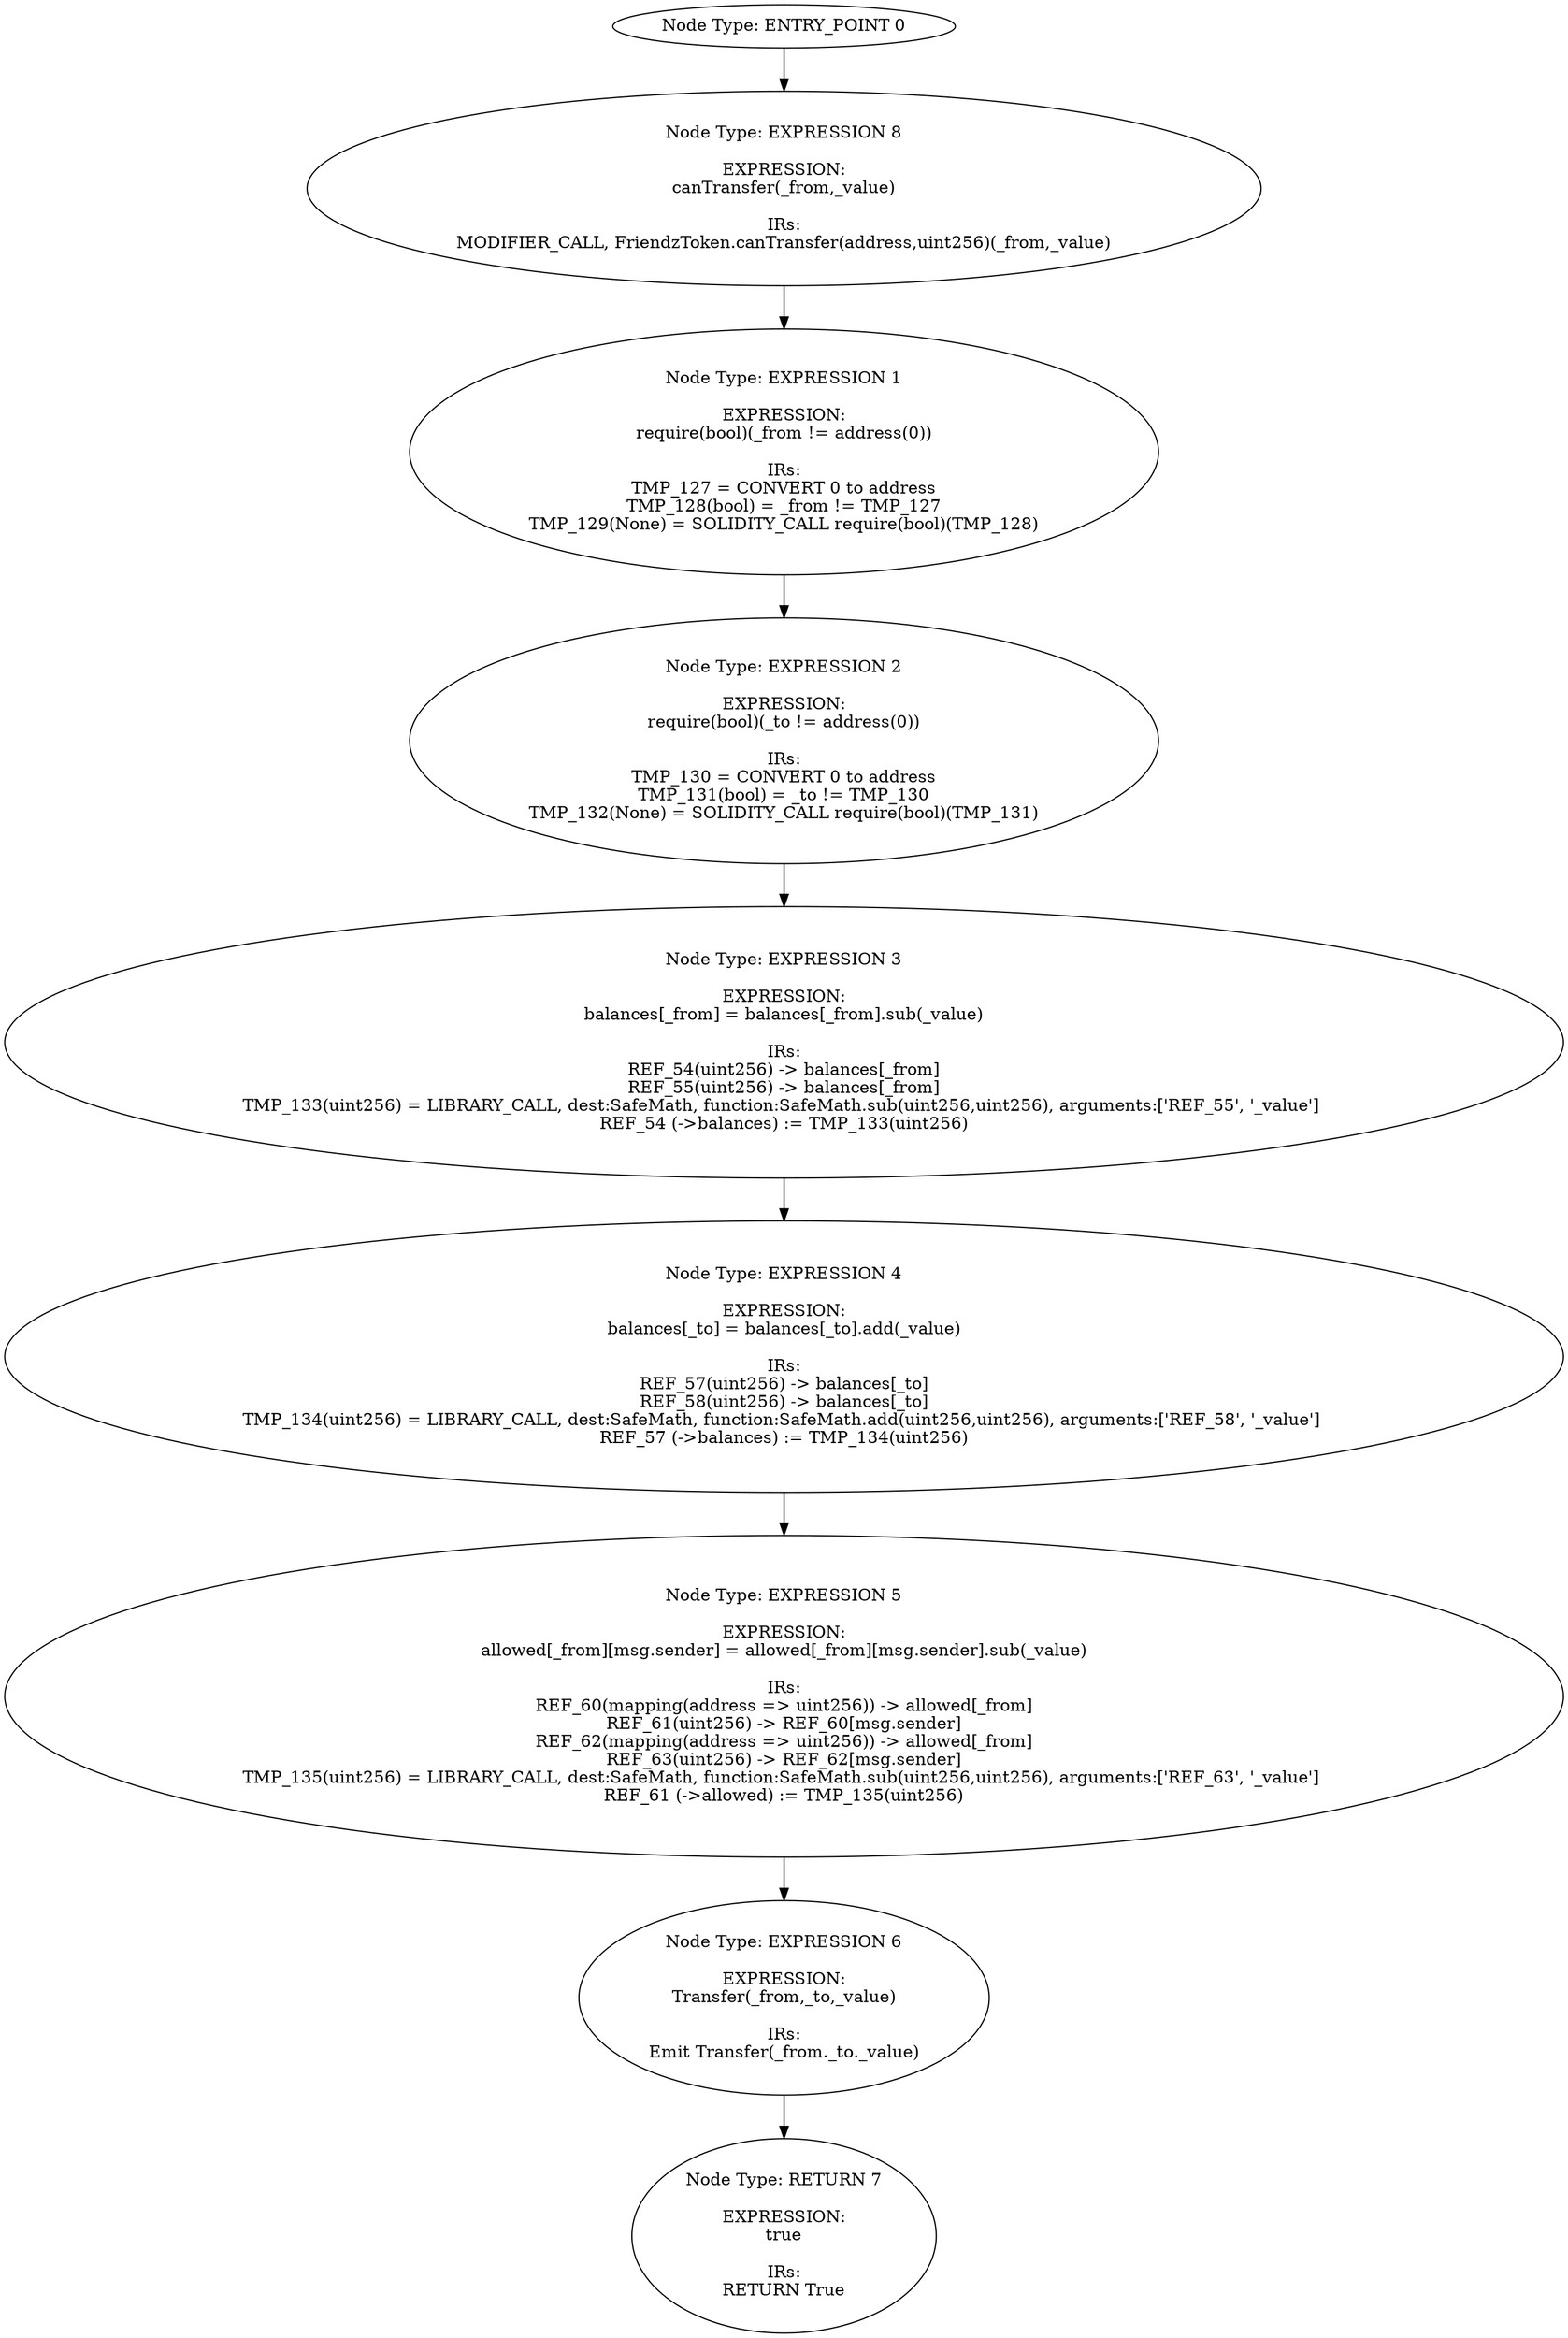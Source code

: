 digraph{
0[label="Node Type: ENTRY_POINT 0
"];
0->8;
1[label="Node Type: EXPRESSION 1

EXPRESSION:
require(bool)(_from != address(0))

IRs:
TMP_127 = CONVERT 0 to address
TMP_128(bool) = _from != TMP_127
TMP_129(None) = SOLIDITY_CALL require(bool)(TMP_128)"];
1->2;
2[label="Node Type: EXPRESSION 2

EXPRESSION:
require(bool)(_to != address(0))

IRs:
TMP_130 = CONVERT 0 to address
TMP_131(bool) = _to != TMP_130
TMP_132(None) = SOLIDITY_CALL require(bool)(TMP_131)"];
2->3;
3[label="Node Type: EXPRESSION 3

EXPRESSION:
balances[_from] = balances[_from].sub(_value)

IRs:
REF_54(uint256) -> balances[_from]
REF_55(uint256) -> balances[_from]
TMP_133(uint256) = LIBRARY_CALL, dest:SafeMath, function:SafeMath.sub(uint256,uint256), arguments:['REF_55', '_value'] 
REF_54 (->balances) := TMP_133(uint256)"];
3->4;
4[label="Node Type: EXPRESSION 4

EXPRESSION:
balances[_to] = balances[_to].add(_value)

IRs:
REF_57(uint256) -> balances[_to]
REF_58(uint256) -> balances[_to]
TMP_134(uint256) = LIBRARY_CALL, dest:SafeMath, function:SafeMath.add(uint256,uint256), arguments:['REF_58', '_value'] 
REF_57 (->balances) := TMP_134(uint256)"];
4->5;
5[label="Node Type: EXPRESSION 5

EXPRESSION:
allowed[_from][msg.sender] = allowed[_from][msg.sender].sub(_value)

IRs:
REF_60(mapping(address => uint256)) -> allowed[_from]
REF_61(uint256) -> REF_60[msg.sender]
REF_62(mapping(address => uint256)) -> allowed[_from]
REF_63(uint256) -> REF_62[msg.sender]
TMP_135(uint256) = LIBRARY_CALL, dest:SafeMath, function:SafeMath.sub(uint256,uint256), arguments:['REF_63', '_value'] 
REF_61 (->allowed) := TMP_135(uint256)"];
5->6;
6[label="Node Type: EXPRESSION 6

EXPRESSION:
Transfer(_from,_to,_value)

IRs:
Emit Transfer(_from._to._value)"];
6->7;
7[label="Node Type: RETURN 7

EXPRESSION:
true

IRs:
RETURN True"];
8[label="Node Type: EXPRESSION 8

EXPRESSION:
canTransfer(_from,_value)

IRs:
MODIFIER_CALL, FriendzToken.canTransfer(address,uint256)(_from,_value)"];
8->1;
}
